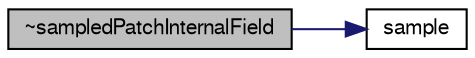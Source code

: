 digraph "~sampledPatchInternalField"
{
  bgcolor="transparent";
  edge [fontname="FreeSans",fontsize="10",labelfontname="FreeSans",labelfontsize="10"];
  node [fontname="FreeSans",fontsize="10",shape=record];
  rankdir="LR";
  Node315 [label="~sampledPatchInternalField",height=0.2,width=0.4,color="black", fillcolor="grey75", style="filled", fontcolor="black"];
  Node315 -> Node316 [color="midnightblue",fontsize="10",style="solid",fontname="FreeSans"];
  Node316 [label="sample",height=0.2,width=0.4,color="black",URL="$a29370.html#a91509d55a51a19994e76119c24ed1d47",tooltip="Sample field on surface. "];
}
